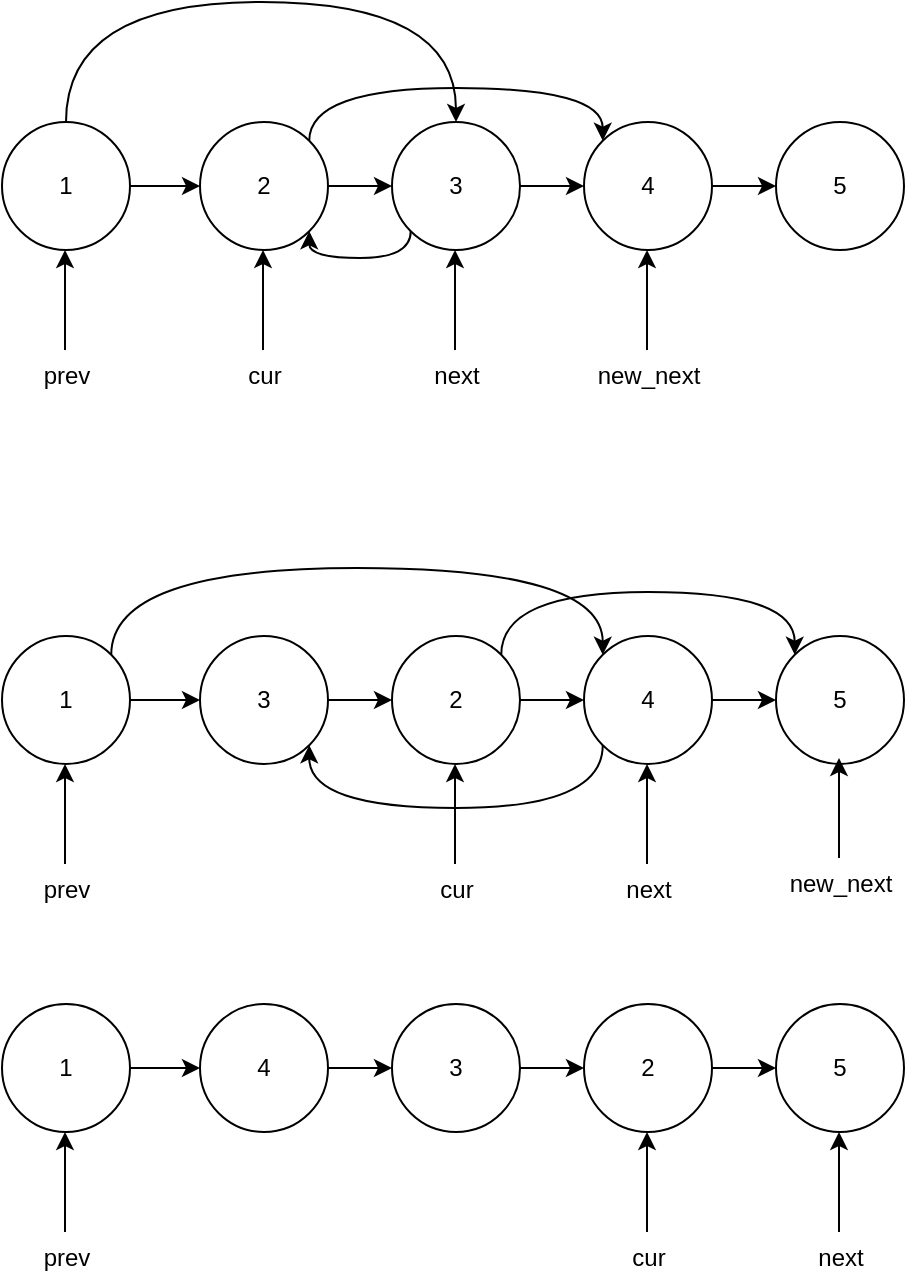 <mxfile>
    <diagram id="I_EmKUvyFf4lrsZDFTN-" name="Page-1">
        <mxGraphModel dx="1195" dy="790" grid="0" gridSize="10" guides="1" tooltips="1" connect="1" arrows="1" fold="1" page="1" pageScale="1" pageWidth="827" pageHeight="1169" background="#ffffff" math="0" shadow="0">
            <root>
                <mxCell id="0"/>
                <mxCell id="1" parent="0"/>
                <mxCell id="15" style="edgeStyle=orthogonalEdgeStyle;rounded=0;orthogonalLoop=1;jettySize=auto;html=1;exitX=1;exitY=0.5;exitDx=0;exitDy=0;entryX=0;entryY=0.5;entryDx=0;entryDy=0;strokeColor=#000000;" edge="1" parent="1" source="2" target="3">
                    <mxGeometry relative="1" as="geometry"/>
                </mxCell>
                <mxCell id="22" style="edgeStyle=orthogonalEdgeStyle;curved=1;orthogonalLoop=1;jettySize=auto;html=1;exitX=0.5;exitY=0;exitDx=0;exitDy=0;entryX=0.5;entryY=0;entryDx=0;entryDy=0;strokeColor=#000000;" edge="1" parent="1" source="2" target="4">
                    <mxGeometry relative="1" as="geometry">
                        <Array as="points">
                            <mxPoint x="87" y="87"/>
                            <mxPoint x="282" y="87"/>
                        </Array>
                    </mxGeometry>
                </mxCell>
                <mxCell id="2" value="&lt;font color=&quot;#000000&quot;&gt;1&lt;/font&gt;" style="ellipse;whiteSpace=wrap;html=1;aspect=fixed;fillColor=none;strokeColor=#000000;" vertex="1" parent="1">
                    <mxGeometry x="55" y="147" width="64" height="64" as="geometry"/>
                </mxCell>
                <mxCell id="16" style="edgeStyle=orthogonalEdgeStyle;rounded=0;orthogonalLoop=1;jettySize=auto;html=1;exitX=1;exitY=0.5;exitDx=0;exitDy=0;entryX=0;entryY=0.5;entryDx=0;entryDy=0;strokeColor=#000000;" edge="1" parent="1" source="3" target="4">
                    <mxGeometry relative="1" as="geometry"/>
                </mxCell>
                <mxCell id="20" style="edgeStyle=orthogonalEdgeStyle;orthogonalLoop=1;jettySize=auto;html=1;exitX=1;exitY=0;exitDx=0;exitDy=0;strokeColor=#000000;entryX=0;entryY=0;entryDx=0;entryDy=0;curved=1;" edge="1" parent="1" source="3" target="5">
                    <mxGeometry relative="1" as="geometry">
                        <mxPoint x="248" y="102" as="targetPoint"/>
                        <Array as="points">
                            <mxPoint x="209" y="130"/>
                            <mxPoint x="355" y="130"/>
                        </Array>
                    </mxGeometry>
                </mxCell>
                <mxCell id="3" value="&lt;font color=&quot;#000000&quot;&gt;2&lt;/font&gt;" style="ellipse;whiteSpace=wrap;html=1;aspect=fixed;fillColor=none;strokeColor=#000000;" vertex="1" parent="1">
                    <mxGeometry x="154" y="147" width="64" height="64" as="geometry"/>
                </mxCell>
                <mxCell id="17" style="edgeStyle=orthogonalEdgeStyle;rounded=0;orthogonalLoop=1;jettySize=auto;html=1;exitX=1;exitY=0.5;exitDx=0;exitDy=0;entryX=0;entryY=0.5;entryDx=0;entryDy=0;strokeColor=#000000;" edge="1" parent="1" source="4" target="5">
                    <mxGeometry relative="1" as="geometry"/>
                </mxCell>
                <mxCell id="21" style="edgeStyle=orthogonalEdgeStyle;curved=1;orthogonalLoop=1;jettySize=auto;html=1;exitX=0;exitY=1;exitDx=0;exitDy=0;entryX=1;entryY=1;entryDx=0;entryDy=0;strokeColor=#000000;" edge="1" parent="1" source="4" target="3">
                    <mxGeometry relative="1" as="geometry">
                        <Array as="points">
                            <mxPoint x="259" y="215"/>
                            <mxPoint x="209" y="215"/>
                        </Array>
                    </mxGeometry>
                </mxCell>
                <mxCell id="4" value="&lt;font color=&quot;#000000&quot;&gt;3&lt;/font&gt;" style="ellipse;whiteSpace=wrap;html=1;aspect=fixed;fillColor=none;strokeColor=#000000;" vertex="1" parent="1">
                    <mxGeometry x="250" y="147" width="64" height="64" as="geometry"/>
                </mxCell>
                <mxCell id="18" style="edgeStyle=orthogonalEdgeStyle;rounded=0;orthogonalLoop=1;jettySize=auto;html=1;exitX=1;exitY=0.5;exitDx=0;exitDy=0;entryX=0;entryY=0.5;entryDx=0;entryDy=0;strokeColor=#000000;" edge="1" parent="1" source="5" target="6">
                    <mxGeometry relative="1" as="geometry"/>
                </mxCell>
                <mxCell id="5" value="&lt;font color=&quot;#000000&quot;&gt;4&lt;/font&gt;" style="ellipse;whiteSpace=wrap;html=1;aspect=fixed;fillColor=none;strokeColor=#000000;" vertex="1" parent="1">
                    <mxGeometry x="346" y="147" width="64" height="64" as="geometry"/>
                </mxCell>
                <mxCell id="6" value="&lt;font color=&quot;#000000&quot;&gt;5&lt;/font&gt;" style="ellipse;whiteSpace=wrap;html=1;aspect=fixed;fillColor=none;strokeColor=#000000;" vertex="1" parent="1">
                    <mxGeometry x="442" y="147" width="64" height="64" as="geometry"/>
                </mxCell>
                <mxCell id="7" value="" style="endArrow=classic;html=1;strokeColor=#000000;" edge="1" parent="1">
                    <mxGeometry width="50" height="50" relative="1" as="geometry">
                        <mxPoint x="86.5" y="261" as="sourcePoint"/>
                        <mxPoint x="86.5" y="211" as="targetPoint"/>
                    </mxGeometry>
                </mxCell>
                <mxCell id="8" value="&lt;font color=&quot;#000000&quot;&gt;prev&lt;/font&gt;" style="text;html=1;align=center;verticalAlign=middle;resizable=0;points=[];autosize=1;" vertex="1" parent="1">
                    <mxGeometry x="70.5" y="265" width="33" height="18" as="geometry"/>
                </mxCell>
                <mxCell id="9" value="" style="endArrow=classic;html=1;strokeColor=#000000;" edge="1" parent="1">
                    <mxGeometry width="50" height="50" relative="1" as="geometry">
                        <mxPoint x="185.5" y="261" as="sourcePoint"/>
                        <mxPoint x="185.5" y="211" as="targetPoint"/>
                    </mxGeometry>
                </mxCell>
                <mxCell id="10" value="&lt;font color=&quot;#000000&quot;&gt;cur&lt;/font&gt;" style="text;html=1;align=center;verticalAlign=middle;resizable=0;points=[];autosize=1;" vertex="1" parent="1">
                    <mxGeometry x="172.5" y="265" width="27" height="18" as="geometry"/>
                </mxCell>
                <mxCell id="13" value="" style="endArrow=classic;html=1;strokeColor=#000000;" edge="1" parent="1">
                    <mxGeometry width="50" height="50" relative="1" as="geometry">
                        <mxPoint x="281.5" y="261" as="sourcePoint"/>
                        <mxPoint x="281.5" y="211" as="targetPoint"/>
                    </mxGeometry>
                </mxCell>
                <mxCell id="14" value="&lt;font color=&quot;#000000&quot;&gt;next&lt;/font&gt;" style="text;html=1;align=center;verticalAlign=middle;resizable=0;points=[];autosize=1;" vertex="1" parent="1">
                    <mxGeometry x="265.5" y="265" width="33" height="18" as="geometry"/>
                </mxCell>
                <mxCell id="23" value="" style="endArrow=classic;html=1;strokeColor=#000000;" edge="1" parent="1">
                    <mxGeometry width="50" height="50" relative="1" as="geometry">
                        <mxPoint x="377.5" y="261" as="sourcePoint"/>
                        <mxPoint x="377.5" y="211" as="targetPoint"/>
                    </mxGeometry>
                </mxCell>
                <mxCell id="24" value="&lt;font color=&quot;#000000&quot;&gt;new_next&lt;/font&gt;" style="text;html=1;align=center;verticalAlign=middle;resizable=0;points=[];autosize=1;" vertex="1" parent="1">
                    <mxGeometry x="347.5" y="265" width="61" height="18" as="geometry"/>
                </mxCell>
                <mxCell id="41" style="edgeStyle=orthogonalEdgeStyle;rounded=0;orthogonalLoop=1;jettySize=auto;html=1;exitX=1;exitY=0.5;exitDx=0;exitDy=0;entryX=0;entryY=0.5;entryDx=0;entryDy=0;strokeColor=#000000;" edge="1" source="43" target="46" parent="1">
                    <mxGeometry relative="1" as="geometry"/>
                </mxCell>
                <mxCell id="63" style="edgeStyle=orthogonalEdgeStyle;curved=1;orthogonalLoop=1;jettySize=auto;html=1;exitX=1;exitY=0;exitDx=0;exitDy=0;entryX=0;entryY=0;entryDx=0;entryDy=0;strokeColor=#000000;" edge="1" parent="1" source="43" target="51">
                    <mxGeometry relative="1" as="geometry">
                        <Array as="points">
                            <mxPoint x="110" y="370"/>
                            <mxPoint x="355" y="370"/>
                        </Array>
                    </mxGeometry>
                </mxCell>
                <mxCell id="43" value="&lt;font color=&quot;#000000&quot;&gt;1&lt;/font&gt;" style="ellipse;whiteSpace=wrap;html=1;aspect=fixed;fillColor=none;strokeColor=#000000;" vertex="1" parent="1">
                    <mxGeometry x="55" y="404" width="64" height="64" as="geometry"/>
                </mxCell>
                <mxCell id="44" style="edgeStyle=orthogonalEdgeStyle;rounded=0;orthogonalLoop=1;jettySize=auto;html=1;exitX=1;exitY=0.5;exitDx=0;exitDy=0;entryX=0;entryY=0.5;entryDx=0;entryDy=0;strokeColor=#000000;" edge="1" source="46" target="49" parent="1">
                    <mxGeometry relative="1" as="geometry"/>
                </mxCell>
                <mxCell id="46" value="&lt;font color=&quot;#000000&quot;&gt;3&lt;/font&gt;" style="ellipse;whiteSpace=wrap;html=1;aspect=fixed;fillColor=none;strokeColor=#000000;" vertex="1" parent="1">
                    <mxGeometry x="154" y="404" width="64" height="64" as="geometry"/>
                </mxCell>
                <mxCell id="47" style="edgeStyle=orthogonalEdgeStyle;rounded=0;orthogonalLoop=1;jettySize=auto;html=1;exitX=1;exitY=0.5;exitDx=0;exitDy=0;entryX=0;entryY=0.5;entryDx=0;entryDy=0;strokeColor=#000000;" edge="1" source="49" target="51" parent="1">
                    <mxGeometry relative="1" as="geometry"/>
                </mxCell>
                <mxCell id="61" style="edgeStyle=orthogonalEdgeStyle;curved=1;orthogonalLoop=1;jettySize=auto;html=1;exitX=1;exitY=0;exitDx=0;exitDy=0;entryX=0;entryY=0;entryDx=0;entryDy=0;strokeColor=#000000;" edge="1" parent="1" source="49" target="52">
                    <mxGeometry relative="1" as="geometry">
                        <Array as="points">
                            <mxPoint x="305" y="382"/>
                            <mxPoint x="451" y="382"/>
                        </Array>
                    </mxGeometry>
                </mxCell>
                <mxCell id="49" value="&lt;font color=&quot;#000000&quot;&gt;2&lt;/font&gt;" style="ellipse;whiteSpace=wrap;html=1;aspect=fixed;fillColor=none;strokeColor=#000000;" vertex="1" parent="1">
                    <mxGeometry x="250" y="404" width="64" height="64" as="geometry"/>
                </mxCell>
                <mxCell id="50" style="edgeStyle=orthogonalEdgeStyle;rounded=0;orthogonalLoop=1;jettySize=auto;html=1;exitX=1;exitY=0.5;exitDx=0;exitDy=0;entryX=0;entryY=0.5;entryDx=0;entryDy=0;strokeColor=#000000;" edge="1" source="51" target="52" parent="1">
                    <mxGeometry relative="1" as="geometry"/>
                </mxCell>
                <mxCell id="62" style="edgeStyle=orthogonalEdgeStyle;curved=1;orthogonalLoop=1;jettySize=auto;html=1;exitX=0;exitY=1;exitDx=0;exitDy=0;entryX=1;entryY=1;entryDx=0;entryDy=0;strokeColor=#000000;" edge="1" parent="1" source="51" target="46">
                    <mxGeometry relative="1" as="geometry">
                        <Array as="points">
                            <mxPoint x="355" y="490"/>
                            <mxPoint x="209" y="490"/>
                        </Array>
                    </mxGeometry>
                </mxCell>
                <mxCell id="51" value="&lt;font color=&quot;#000000&quot;&gt;4&lt;/font&gt;" style="ellipse;whiteSpace=wrap;html=1;aspect=fixed;fillColor=none;strokeColor=#000000;" vertex="1" parent="1">
                    <mxGeometry x="346" y="404" width="64" height="64" as="geometry"/>
                </mxCell>
                <mxCell id="52" value="&lt;font color=&quot;#000000&quot;&gt;5&lt;/font&gt;" style="ellipse;whiteSpace=wrap;html=1;aspect=fixed;fillColor=none;strokeColor=#000000;" vertex="1" parent="1">
                    <mxGeometry x="442" y="404" width="64" height="64" as="geometry"/>
                </mxCell>
                <mxCell id="53" value="" style="endArrow=classic;html=1;strokeColor=#000000;" edge="1" parent="1">
                    <mxGeometry width="50" height="50" relative="1" as="geometry">
                        <mxPoint x="86.5" y="518" as="sourcePoint"/>
                        <mxPoint x="86.5" y="468" as="targetPoint"/>
                    </mxGeometry>
                </mxCell>
                <mxCell id="54" value="&lt;font color=&quot;#000000&quot;&gt;prev&lt;/font&gt;" style="text;html=1;align=center;verticalAlign=middle;resizable=0;points=[];autosize=1;" vertex="1" parent="1">
                    <mxGeometry x="70.5" y="522" width="33" height="18" as="geometry"/>
                </mxCell>
                <mxCell id="55" value="" style="endArrow=classic;html=1;strokeColor=#000000;" edge="1" parent="1">
                    <mxGeometry width="50" height="50" relative="1" as="geometry">
                        <mxPoint x="281.5" y="518" as="sourcePoint"/>
                        <mxPoint x="281.5" y="468" as="targetPoint"/>
                    </mxGeometry>
                </mxCell>
                <mxCell id="56" value="&lt;font color=&quot;#000000&quot;&gt;cur&lt;/font&gt;" style="text;html=1;align=center;verticalAlign=middle;resizable=0;points=[];autosize=1;" vertex="1" parent="1">
                    <mxGeometry x="268.5" y="522" width="27" height="18" as="geometry"/>
                </mxCell>
                <mxCell id="59" value="" style="endArrow=classic;html=1;strokeColor=#000000;" edge="1" parent="1">
                    <mxGeometry width="50" height="50" relative="1" as="geometry">
                        <mxPoint x="377.5" y="518" as="sourcePoint"/>
                        <mxPoint x="377.5" y="468" as="targetPoint"/>
                    </mxGeometry>
                </mxCell>
                <mxCell id="60" value="&lt;font color=&quot;#000000&quot;&gt;next&lt;/font&gt;" style="text;html=1;align=center;verticalAlign=middle;resizable=0;points=[];autosize=1;" vertex="1" parent="1">
                    <mxGeometry x="361.5" y="522" width="33" height="18" as="geometry"/>
                </mxCell>
                <mxCell id="64" style="edgeStyle=orthogonalEdgeStyle;rounded=0;orthogonalLoop=1;jettySize=auto;html=1;exitX=1;exitY=0.5;exitDx=0;exitDy=0;entryX=0;entryY=0.5;entryDx=0;entryDy=0;strokeColor=#000000;" edge="1" source="65" target="67" parent="1">
                    <mxGeometry relative="1" as="geometry"/>
                </mxCell>
                <mxCell id="65" value="&lt;font color=&quot;#000000&quot;&gt;1&lt;/font&gt;" style="ellipse;whiteSpace=wrap;html=1;aspect=fixed;fillColor=none;strokeColor=#000000;" vertex="1" parent="1">
                    <mxGeometry x="55" y="588" width="64" height="64" as="geometry"/>
                </mxCell>
                <mxCell id="66" style="edgeStyle=orthogonalEdgeStyle;rounded=0;orthogonalLoop=1;jettySize=auto;html=1;exitX=1;exitY=0.5;exitDx=0;exitDy=0;entryX=0;entryY=0.5;entryDx=0;entryDy=0;strokeColor=#000000;" edge="1" source="67" target="69" parent="1">
                    <mxGeometry relative="1" as="geometry"/>
                </mxCell>
                <mxCell id="67" value="&lt;font color=&quot;#000000&quot;&gt;4&lt;/font&gt;" style="ellipse;whiteSpace=wrap;html=1;aspect=fixed;fillColor=none;strokeColor=#000000;" vertex="1" parent="1">
                    <mxGeometry x="154" y="588" width="64" height="64" as="geometry"/>
                </mxCell>
                <mxCell id="68" style="edgeStyle=orthogonalEdgeStyle;rounded=0;orthogonalLoop=1;jettySize=auto;html=1;exitX=1;exitY=0.5;exitDx=0;exitDy=0;entryX=0;entryY=0.5;entryDx=0;entryDy=0;strokeColor=#000000;" edge="1" source="69" target="71" parent="1">
                    <mxGeometry relative="1" as="geometry"/>
                </mxCell>
                <mxCell id="69" value="&lt;font color=&quot;#000000&quot;&gt;3&lt;/font&gt;" style="ellipse;whiteSpace=wrap;html=1;aspect=fixed;fillColor=none;strokeColor=#000000;" vertex="1" parent="1">
                    <mxGeometry x="250" y="588" width="64" height="64" as="geometry"/>
                </mxCell>
                <mxCell id="70" style="edgeStyle=orthogonalEdgeStyle;rounded=0;orthogonalLoop=1;jettySize=auto;html=1;exitX=1;exitY=0.5;exitDx=0;exitDy=0;entryX=0;entryY=0.5;entryDx=0;entryDy=0;strokeColor=#000000;" edge="1" source="71" target="72" parent="1">
                    <mxGeometry relative="1" as="geometry"/>
                </mxCell>
                <mxCell id="71" value="&lt;font color=&quot;#000000&quot;&gt;2&lt;/font&gt;" style="ellipse;whiteSpace=wrap;html=1;aspect=fixed;fillColor=none;strokeColor=#000000;" vertex="1" parent="1">
                    <mxGeometry x="346" y="588" width="64" height="64" as="geometry"/>
                </mxCell>
                <mxCell id="72" value="&lt;font color=&quot;#000000&quot;&gt;5&lt;/font&gt;" style="ellipse;whiteSpace=wrap;html=1;aspect=fixed;fillColor=none;strokeColor=#000000;" vertex="1" parent="1">
                    <mxGeometry x="442" y="588" width="64" height="64" as="geometry"/>
                </mxCell>
                <mxCell id="73" value="" style="endArrow=classic;html=1;strokeColor=#000000;" edge="1" parent="1">
                    <mxGeometry width="50" height="50" relative="1" as="geometry">
                        <mxPoint x="86.5" y="702" as="sourcePoint"/>
                        <mxPoint x="86.5" y="652" as="targetPoint"/>
                    </mxGeometry>
                </mxCell>
                <mxCell id="74" value="&lt;font color=&quot;#000000&quot;&gt;prev&lt;/font&gt;" style="text;html=1;align=center;verticalAlign=middle;resizable=0;points=[];autosize=1;" vertex="1" parent="1">
                    <mxGeometry x="70.5" y="706" width="33" height="18" as="geometry"/>
                </mxCell>
                <mxCell id="76" value="" style="endArrow=classic;html=1;strokeColor=#000000;" edge="1" parent="1">
                    <mxGeometry width="50" height="50" relative="1" as="geometry">
                        <mxPoint x="473.5" y="515" as="sourcePoint"/>
                        <mxPoint x="473.5" y="465" as="targetPoint"/>
                    </mxGeometry>
                </mxCell>
                <mxCell id="77" value="&lt;font color=&quot;#000000&quot;&gt;new_next&lt;/font&gt;" style="text;html=1;align=center;verticalAlign=middle;resizable=0;points=[];autosize=1;" vertex="1" parent="1">
                    <mxGeometry x="443.5" y="519" width="61" height="18" as="geometry"/>
                </mxCell>
                <mxCell id="78" value="" style="endArrow=classic;html=1;strokeColor=#000000;" edge="1" parent="1">
                    <mxGeometry width="50" height="50" relative="1" as="geometry">
                        <mxPoint x="377.5" y="702" as="sourcePoint"/>
                        <mxPoint x="377.5" y="652" as="targetPoint"/>
                    </mxGeometry>
                </mxCell>
                <mxCell id="79" value="&lt;font color=&quot;#000000&quot;&gt;cur&lt;/font&gt;" style="text;html=1;align=center;verticalAlign=middle;resizable=0;points=[];autosize=1;" vertex="1" parent="1">
                    <mxGeometry x="364.5" y="706" width="27" height="18" as="geometry"/>
                </mxCell>
                <mxCell id="80" value="" style="endArrow=classic;html=1;strokeColor=#000000;" edge="1" parent="1">
                    <mxGeometry width="50" height="50" relative="1" as="geometry">
                        <mxPoint x="473.5" y="702" as="sourcePoint"/>
                        <mxPoint x="473.5" y="652" as="targetPoint"/>
                    </mxGeometry>
                </mxCell>
                <mxCell id="81" value="&lt;font color=&quot;#000000&quot;&gt;next&lt;/font&gt;" style="text;html=1;align=center;verticalAlign=middle;resizable=0;points=[];autosize=1;" vertex="1" parent="1">
                    <mxGeometry x="457.5" y="706" width="33" height="18" as="geometry"/>
                </mxCell>
            </root>
        </mxGraphModel>
    </diagram>
</mxfile>